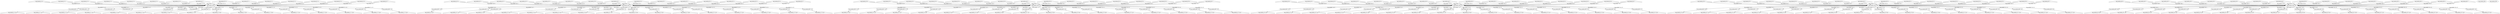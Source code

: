 digraph G {
	ranksep=.25;
	"top_module_a1~0" [shape=triangle];
	"top_module_a1~0" -> "top_module_MUL~0"[label="top_module^a1~0"];
	"top_module_MUL~0"
	"top_module_MUL~0" -> "top_module_BUF~1"[label="top_module^c1~0"];
	"top_module_BUF~1" [shape=box];
	"top_module_BUF~1" -> "top_module_c1~0_O";
	"top_module_c1~0_O" [shape=triangle];
	"top_module_MUL~0" -> "top_module_BUF~2"[label="top_module^c1~1"];
	"top_module_BUF~2" [shape=box];
	"top_module_BUF~2" -> "top_module_c1~1_O";
	"top_module_c1~1_O" [shape=triangle];
	"top_module_MUL~0" -> "top_module_BUF~3"[label="top_module^c1~2"];
	"top_module_BUF~3" [shape=box];
	"top_module_BUF~3" -> "top_module_c1~2_O";
	"top_module_c1~2_O" [shape=triangle];
	"top_module_MUL~0" -> "top_module_BUF~4"[label="top_module^c1~3"];
	"top_module_BUF~4" [shape=box];
	"top_module_BUF~4" -> "top_module_c1~3_O";
	"top_module_c1~3_O" [shape=triangle];
	"top_module_MUL~0" -> "top_module_BUF~5"[label="top_module^c1~4"];
	"top_module_BUF~5" [shape=box];
	"top_module_BUF~5" -> "top_module_c1~4_O";
	"top_module_c1~4_O" [shape=triangle];
	"top_module_MUL~0" -> "top_module_BUF~6"[label="top_module^c1~5"];
	"top_module_BUF~6" [shape=box];
	"top_module_BUF~6" -> "top_module_c1~5_O";
	"top_module_c1~5_O" [shape=triangle];
	"top_module_MUL~0" -> "top_module_BUF~7"[label="top_module^c1~6"];
	"top_module_BUF~7" [shape=box];
	"top_module_BUF~7" -> "top_module_c1~6_O";
	"top_module_c1~6_O" [shape=triangle];
	"top_module_MUL~0" -> "top_module_BUF~8"[label="top_module^c1~7"];
	"top_module_BUF~8" [shape=box];
	"top_module_BUF~8" -> "top_module_c1~7_O";
	"top_module_c1~7_O" [shape=triangle];
	"top_module_MUL~0" -> "top_module_BUF~9"[label="top_module^c1~8"];
	"top_module_BUF~9" [shape=box];
	"top_module_BUF~9" -> "top_module_c1~8_O";
	"top_module_c1~8_O" [shape=triangle];
	"top_module_MUL~0" -> "top_module_BUF~10"[label="top_module^c1~9"];
	"top_module_BUF~10" [shape=box];
	"top_module_BUF~10" -> "top_module_c1~9_O";
	"top_module_c1~9_O" [shape=triangle];
	"top_module_MUL~0" -> "top_module_BUF~11"[label="top_module^c1~10"];
	"top_module_BUF~11" [shape=box];
	"top_module_BUF~11" -> "top_module_c1~10_O";
	"top_module_c1~10_O" [shape=triangle];
	"top_module_MUL~0" -> "top_module_BUF~12"[label="top_module^c1~11"];
	"top_module_BUF~12" [shape=box];
	"top_module_BUF~12" -> "top_module_c1~11_O";
	"top_module_c1~11_O" [shape=triangle];
	"top_module_MUL~0" -> "top_module_BUF~13"[label="top_module^c1~12"];
	"top_module_BUF~13" [shape=box];
	"top_module_BUF~13" -> "top_module_c1~12_O";
	"top_module_c1~12_O" [shape=triangle];
	"top_module_MUL~0" -> "top_module_BUF~14"[label="top_module^c1~13"];
	"top_module_BUF~14" [shape=box];
	"top_module_BUF~14" -> "top_module_c1~13_O";
	"top_module_c1~13_O" [shape=triangle];
	"top_module_MUL~0" -> "top_module_BUF~15"[label="top_module^c1~14"];
	"top_module_BUF~15" [shape=box];
	"top_module_BUF~15" -> "top_module_c1~14_O";
	"top_module_c1~14_O" [shape=triangle];
	"top_module_MUL~0" -> "top_module_BUF~16"[label="top_module^c1~15"];
	"top_module_BUF~16" [shape=box];
	"top_module_BUF~16" -> "top_module_c1~15_O";
	"top_module_c1~15_O" [shape=triangle];
	"top_module_a1~1" [shape=triangle];
	"top_module_a1~1" -> "top_module_MUL~0"[label="top_module^a1~1"];
	"top_module_a1~2" [shape=triangle];
	"top_module_a1~2" -> "top_module_MUL~0"[label="top_module^a1~2"];
	"top_module_a1~3" [shape=triangle];
	"top_module_a1~3" -> "top_module_MUL~0"[label="top_module^a1~3"];
	"top_module_a1~4" [shape=triangle];
	"top_module_a1~4" -> "top_module_MUL~0"[label="top_module^a1~4"];
	"top_module_a1~5" [shape=triangle];
	"top_module_a1~5" -> "top_module_MUL~0"[label="top_module^a1~5"];
	"top_module_a1~6" [shape=triangle];
	"top_module_a1~6" -> "top_module_MUL~0"[label="top_module^a1~6"];
	"top_module_a1~7" [shape=triangle];
	"top_module_a1~7" -> "top_module_MUL~0"[label="top_module^a1~7"];
	"top_module_a2~0" [shape=triangle];
	"top_module_a2~0" -> "top_module_MUL~17"[label="top_module^a2~0"];
	"top_module_MUL~17"
	"top_module_MUL~17" -> "top_module_BUF~18"[label="top_module^c2~0"];
	"top_module_BUF~18" [shape=box];
	"top_module_BUF~18" -> "top_module_c2~0_O";
	"top_module_c2~0_O" [shape=triangle];
	"top_module_MUL~17" -> "top_module_BUF~19"[label="top_module^c2~1"];
	"top_module_BUF~19" [shape=box];
	"top_module_BUF~19" -> "top_module_c2~1_O";
	"top_module_c2~1_O" [shape=triangle];
	"top_module_MUL~17" -> "top_module_BUF~20"[label="top_module^c2~2"];
	"top_module_BUF~20" [shape=box];
	"top_module_BUF~20" -> "top_module_c2~2_O";
	"top_module_c2~2_O" [shape=triangle];
	"top_module_MUL~17" -> "top_module_BUF~21"[label="top_module^c2~3"];
	"top_module_BUF~21" [shape=box];
	"top_module_BUF~21" -> "top_module_c2~3_O";
	"top_module_c2~3_O" [shape=triangle];
	"top_module_MUL~17" -> "top_module_BUF~22"[label="top_module^c2~4"];
	"top_module_BUF~22" [shape=box];
	"top_module_BUF~22" -> "top_module_c2~4_O";
	"top_module_c2~4_O" [shape=triangle];
	"top_module_MUL~17" -> "top_module_BUF~23"[label="top_module^c2~5"];
	"top_module_BUF~23" [shape=box];
	"top_module_BUF~23" -> "top_module_c2~5_O";
	"top_module_c2~5_O" [shape=triangle];
	"top_module_MUL~17" -> "top_module_BUF~24"[label="top_module^c2~6"];
	"top_module_BUF~24" [shape=box];
	"top_module_BUF~24" -> "top_module_c2~6_O";
	"top_module_c2~6_O" [shape=triangle];
	"top_module_MUL~17" -> "top_module_BUF~25"[label="top_module^c2~7"];
	"top_module_BUF~25" [shape=box];
	"top_module_BUF~25" -> "top_module_c2~7_O";
	"top_module_c2~7_O" [shape=triangle];
	"top_module_MUL~17" -> "top_module_BUF~26"[label="top_module^c2~8"];
	"top_module_BUF~26" [shape=box];
	"top_module_BUF~26" -> "top_module_c2~8_O";
	"top_module_c2~8_O" [shape=triangle];
	"top_module_MUL~17" -> "top_module_BUF~27"[label="top_module^c2~9"];
	"top_module_BUF~27" [shape=box];
	"top_module_BUF~27" -> "top_module_c2~9_O";
	"top_module_c2~9_O" [shape=triangle];
	"top_module_MUL~17" -> "top_module_BUF~28"[label="top_module^c2~10"];
	"top_module_BUF~28" [shape=box];
	"top_module_BUF~28" -> "top_module_c2~10_O";
	"top_module_c2~10_O" [shape=triangle];
	"top_module_MUL~17" -> "top_module_BUF~29"[label="top_module^c2~11"];
	"top_module_BUF~29" [shape=box];
	"top_module_BUF~29" -> "top_module_c2~11_O";
	"top_module_c2~11_O" [shape=triangle];
	"top_module_MUL~17" -> "top_module_BUF~30"[label="top_module^c2~12"];
	"top_module_BUF~30" [shape=box];
	"top_module_BUF~30" -> "top_module_c2~12_O";
	"top_module_c2~12_O" [shape=triangle];
	"top_module_MUL~17" -> "top_module_BUF~31"[label="top_module^c2~13"];
	"top_module_BUF~31" [shape=box];
	"top_module_BUF~31" -> "top_module_c2~13_O";
	"top_module_c2~13_O" [shape=triangle];
	"top_module_MUL~17" -> "top_module_BUF~32"[label="top_module^c2~14"];
	"top_module_BUF~32" [shape=box];
	"top_module_BUF~32" -> "top_module_c2~14_O";
	"top_module_c2~14_O" [shape=triangle];
	"top_module_MUL~17" -> "top_module_BUF~33"[label="top_module^c2~15"];
	"top_module_BUF~33" [shape=box];
	"top_module_BUF~33" -> "top_module_c2~15_O";
	"top_module_c2~15_O" [shape=triangle];
	"top_module_a2~1" [shape=triangle];
	"top_module_a2~1" -> "top_module_MUL~17"[label="top_module^a2~1"];
	"top_module_a2~2" [shape=triangle];
	"top_module_a2~2" -> "top_module_MUL~17"[label="top_module^a2~2"];
	"top_module_a2~3" [shape=triangle];
	"top_module_a2~3" -> "top_module_MUL~17"[label="top_module^a2~3"];
	"top_module_a2~4" [shape=triangle];
	"top_module_a2~4" -> "top_module_MUL~17"[label="top_module^a2~4"];
	"top_module_a2~5" [shape=triangle];
	"top_module_a2~5" -> "top_module_MUL~17"[label="top_module^a2~5"];
	"top_module_a2~6" [shape=triangle];
	"top_module_a2~6" -> "top_module_MUL~17"[label="top_module^a2~6"];
	"top_module_a2~7" [shape=triangle];
	"top_module_a2~7" -> "top_module_MUL~17"[label="top_module^a2~7"];
	"top_module_a3~0" [shape=triangle];
	"top_module_a3~0" -> "top_module_MUL~34"[label="top_module^a3~0"];
	"top_module_MUL~34"
	"top_module_MUL~34" -> "top_module_BUF~35"[label="top_module^c3~0"];
	"top_module_BUF~35" [shape=box];
	"top_module_BUF~35" -> "top_module_c3~0_O";
	"top_module_c3~0_O" [shape=triangle];
	"top_module_MUL~34" -> "top_module_BUF~36"[label="top_module^c3~1"];
	"top_module_BUF~36" [shape=box];
	"top_module_BUF~36" -> "top_module_c3~1_O";
	"top_module_c3~1_O" [shape=triangle];
	"top_module_MUL~34" -> "top_module_BUF~37"[label="top_module^c3~2"];
	"top_module_BUF~37" [shape=box];
	"top_module_BUF~37" -> "top_module_c3~2_O";
	"top_module_c3~2_O" [shape=triangle];
	"top_module_MUL~34" -> "top_module_BUF~38"[label="top_module^c3~3"];
	"top_module_BUF~38" [shape=box];
	"top_module_BUF~38" -> "top_module_c3~3_O";
	"top_module_c3~3_O" [shape=triangle];
	"top_module_MUL~34" -> "top_module_BUF~39"[label="top_module^c3~4"];
	"top_module_BUF~39" [shape=box];
	"top_module_BUF~39" -> "top_module_c3~4_O";
	"top_module_c3~4_O" [shape=triangle];
	"top_module_MUL~34" -> "top_module_BUF~40"[label="top_module^c3~5"];
	"top_module_BUF~40" [shape=box];
	"top_module_BUF~40" -> "top_module_c3~5_O";
	"top_module_c3~5_O" [shape=triangle];
	"top_module_MUL~34" -> "top_module_BUF~41"[label="top_module^c3~6"];
	"top_module_BUF~41" [shape=box];
	"top_module_BUF~41" -> "top_module_c3~6_O";
	"top_module_c3~6_O" [shape=triangle];
	"top_module_MUL~34" -> "top_module_BUF~42"[label="top_module^c3~7"];
	"top_module_BUF~42" [shape=box];
	"top_module_BUF~42" -> "top_module_c3~7_O";
	"top_module_c3~7_O" [shape=triangle];
	"top_module_MUL~34" -> "top_module_BUF~43"[label="top_module^c3~8"];
	"top_module_BUF~43" [shape=box];
	"top_module_BUF~43" -> "top_module_c3~8_O";
	"top_module_c3~8_O" [shape=triangle];
	"top_module_MUL~34" -> "top_module_BUF~44"[label="top_module^c3~9"];
	"top_module_BUF~44" [shape=box];
	"top_module_BUF~44" -> "top_module_c3~9_O";
	"top_module_c3~9_O" [shape=triangle];
	"top_module_MUL~34" -> "top_module_BUF~45"[label="top_module^c3~10"];
	"top_module_BUF~45" [shape=box];
	"top_module_BUF~45" -> "top_module_c3~10_O";
	"top_module_c3~10_O" [shape=triangle];
	"top_module_MUL~34" -> "top_module_BUF~46"[label="top_module^c3~11"];
	"top_module_BUF~46" [shape=box];
	"top_module_BUF~46" -> "top_module_c3~11_O";
	"top_module_c3~11_O" [shape=triangle];
	"top_module_MUL~34" -> "top_module_BUF~47"[label="top_module^c3~12"];
	"top_module_BUF~47" [shape=box];
	"top_module_BUF~47" -> "top_module_c3~12_O";
	"top_module_c3~12_O" [shape=triangle];
	"top_module_MUL~34" -> "top_module_BUF~48"[label="top_module^c3~13"];
	"top_module_BUF~48" [shape=box];
	"top_module_BUF~48" -> "top_module_c3~13_O";
	"top_module_c3~13_O" [shape=triangle];
	"top_module_MUL~34" -> "top_module_BUF~49"[label="top_module^c3~14"];
	"top_module_BUF~49" [shape=box];
	"top_module_BUF~49" -> "top_module_c3~14_O";
	"top_module_c3~14_O" [shape=triangle];
	"top_module_MUL~34" -> "top_module_BUF~50"[label="top_module^c3~15"];
	"top_module_BUF~50" [shape=box];
	"top_module_BUF~50" -> "top_module_c3~15_O";
	"top_module_c3~15_O" [shape=triangle];
	"top_module_a3~1" [shape=triangle];
	"top_module_a3~1" -> "top_module_MUL~34"[label="top_module^a3~1"];
	"top_module_a3~2" [shape=triangle];
	"top_module_a3~2" -> "top_module_MUL~34"[label="top_module^a3~2"];
	"top_module_a3~3" [shape=triangle];
	"top_module_a3~3" -> "top_module_MUL~34"[label="top_module^a3~3"];
	"top_module_a3~4" [shape=triangle];
	"top_module_a3~4" -> "top_module_MUL~34"[label="top_module^a3~4"];
	"top_module_a3~5" [shape=triangle];
	"top_module_a3~5" -> "top_module_MUL~34"[label="top_module^a3~5"];
	"top_module_a3~6" [shape=triangle];
	"top_module_a3~6" -> "top_module_MUL~34"[label="top_module^a3~6"];
	"top_module_a3~7" [shape=triangle];
	"top_module_a3~7" -> "top_module_MUL~34"[label="top_module^a3~7"];
	"top_module_a4~0" [shape=triangle];
	"top_module_a4~0" -> "top_module_MUL~51"[label="top_module^a4~0"];
	"top_module_MUL~51"
	"top_module_MUL~51" -> "top_module_BUF~52"[label="top_module^c4~0"];
	"top_module_BUF~52" [shape=box];
	"top_module_BUF~52" -> "top_module_c4~0_O";
	"top_module_c4~0_O" [shape=triangle];
	"top_module_MUL~51" -> "top_module_BUF~53"[label="top_module^c4~1"];
	"top_module_BUF~53" [shape=box];
	"top_module_BUF~53" -> "top_module_c4~1_O";
	"top_module_c4~1_O" [shape=triangle];
	"top_module_MUL~51" -> "top_module_BUF~54"[label="top_module^c4~2"];
	"top_module_BUF~54" [shape=box];
	"top_module_BUF~54" -> "top_module_c4~2_O";
	"top_module_c4~2_O" [shape=triangle];
	"top_module_MUL~51" -> "top_module_BUF~55"[label="top_module^c4~3"];
	"top_module_BUF~55" [shape=box];
	"top_module_BUF~55" -> "top_module_c4~3_O";
	"top_module_c4~3_O" [shape=triangle];
	"top_module_MUL~51" -> "top_module_BUF~56"[label="top_module^c4~4"];
	"top_module_BUF~56" [shape=box];
	"top_module_BUF~56" -> "top_module_c4~4_O";
	"top_module_c4~4_O" [shape=triangle];
	"top_module_MUL~51" -> "top_module_BUF~57"[label="top_module^c4~5"];
	"top_module_BUF~57" [shape=box];
	"top_module_BUF~57" -> "top_module_c4~5_O";
	"top_module_c4~5_O" [shape=triangle];
	"top_module_MUL~51" -> "top_module_BUF~58"[label="top_module^c4~6"];
	"top_module_BUF~58" [shape=box];
	"top_module_BUF~58" -> "top_module_c4~6_O";
	"top_module_c4~6_O" [shape=triangle];
	"top_module_MUL~51" -> "top_module_BUF~59"[label="top_module^c4~7"];
	"top_module_BUF~59" [shape=box];
	"top_module_BUF~59" -> "top_module_c4~7_O";
	"top_module_c4~7_O" [shape=triangle];
	"top_module_MUL~51" -> "top_module_BUF~60"[label="top_module^c4~8"];
	"top_module_BUF~60" [shape=box];
	"top_module_BUF~60" -> "top_module_c4~8_O";
	"top_module_c4~8_O" [shape=triangle];
	"top_module_MUL~51" -> "top_module_BUF~61"[label="top_module^c4~9"];
	"top_module_BUF~61" [shape=box];
	"top_module_BUF~61" -> "top_module_c4~9_O";
	"top_module_c4~9_O" [shape=triangle];
	"top_module_MUL~51" -> "top_module_BUF~62"[label="top_module^c4~10"];
	"top_module_BUF~62" [shape=box];
	"top_module_BUF~62" -> "top_module_c4~10_O";
	"top_module_c4~10_O" [shape=triangle];
	"top_module_MUL~51" -> "top_module_BUF~63"[label="top_module^c4~11"];
	"top_module_BUF~63" [shape=box];
	"top_module_BUF~63" -> "top_module_c4~11_O";
	"top_module_c4~11_O" [shape=triangle];
	"top_module_MUL~51" -> "top_module_BUF~64"[label="top_module^c4~12"];
	"top_module_BUF~64" [shape=box];
	"top_module_BUF~64" -> "top_module_c4~12_O";
	"top_module_c4~12_O" [shape=triangle];
	"top_module_MUL~51" -> "top_module_BUF~65"[label="top_module^c4~13"];
	"top_module_BUF~65" [shape=box];
	"top_module_BUF~65" -> "top_module_c4~13_O";
	"top_module_c4~13_O" [shape=triangle];
	"top_module_MUL~51" -> "top_module_BUF~66"[label="top_module^c4~14"];
	"top_module_BUF~66" [shape=box];
	"top_module_BUF~66" -> "top_module_c4~14_O";
	"top_module_c4~14_O" [shape=triangle];
	"top_module_MUL~51" -> "top_module_BUF~67"[label="top_module^c4~15"];
	"top_module_BUF~67" [shape=box];
	"top_module_BUF~67" -> "top_module_c4~15_O";
	"top_module_c4~15_O" [shape=triangle];
	"top_module_a4~1" [shape=triangle];
	"top_module_a4~1" -> "top_module_MUL~51"[label="top_module^a4~1"];
	"top_module_a4~2" [shape=triangle];
	"top_module_a4~2" -> "top_module_MUL~51"[label="top_module^a4~2"];
	"top_module_a4~3" [shape=triangle];
	"top_module_a4~3" -> "top_module_MUL~51"[label="top_module^a4~3"];
	"top_module_a4~4" [shape=triangle];
	"top_module_a4~4" -> "top_module_MUL~51"[label="top_module^a4~4"];
	"top_module_a4~5" [shape=triangle];
	"top_module_a4~5" -> "top_module_MUL~51"[label="top_module^a4~5"];
	"top_module_a4~6" [shape=triangle];
	"top_module_a4~6" -> "top_module_MUL~51"[label="top_module^a4~6"];
	"top_module_a4~7" [shape=triangle];
	"top_module_a4~7" -> "top_module_MUL~51"[label="top_module^a4~7"];
	"top_module_a5~0" [shape=triangle];
	"top_module_a5~0" -> "top_module_MUL~68"[label="top_module^a5~0"];
	"top_module_MUL~68"
	"top_module_MUL~68" -> "top_module_BUF~69"[label="top_module^c5~0"];
	"top_module_BUF~69" [shape=box];
	"top_module_BUF~69" -> "top_module_c5~0_O";
	"top_module_c5~0_O" [shape=triangle];
	"top_module_MUL~68" -> "top_module_BUF~70"[label="top_module^c5~1"];
	"top_module_BUF~70" [shape=box];
	"top_module_BUF~70" -> "top_module_c5~1_O";
	"top_module_c5~1_O" [shape=triangle];
	"top_module_MUL~68" -> "top_module_BUF~71"[label="top_module^c5~2"];
	"top_module_BUF~71" [shape=box];
	"top_module_BUF~71" -> "top_module_c5~2_O";
	"top_module_c5~2_O" [shape=triangle];
	"top_module_MUL~68" -> "top_module_BUF~72"[label="top_module^c5~3"];
	"top_module_BUF~72" [shape=box];
	"top_module_BUF~72" -> "top_module_c5~3_O";
	"top_module_c5~3_O" [shape=triangle];
	"top_module_MUL~68" -> "top_module_BUF~73"[label="top_module^c5~4"];
	"top_module_BUF~73" [shape=box];
	"top_module_BUF~73" -> "top_module_c5~4_O";
	"top_module_c5~4_O" [shape=triangle];
	"top_module_MUL~68" -> "top_module_BUF~74"[label="top_module^c5~5"];
	"top_module_BUF~74" [shape=box];
	"top_module_BUF~74" -> "top_module_c5~5_O";
	"top_module_c5~5_O" [shape=triangle];
	"top_module_MUL~68" -> "top_module_BUF~75"[label="top_module^c5~6"];
	"top_module_BUF~75" [shape=box];
	"top_module_BUF~75" -> "top_module_c5~6_O";
	"top_module_c5~6_O" [shape=triangle];
	"top_module_MUL~68" -> "top_module_BUF~76"[label="top_module^c5~7"];
	"top_module_BUF~76" [shape=box];
	"top_module_BUF~76" -> "top_module_c5~7_O";
	"top_module_c5~7_O" [shape=triangle];
	"top_module_MUL~68" -> "top_module_BUF~77"[label="top_module^c5~8"];
	"top_module_BUF~77" [shape=box];
	"top_module_BUF~77" -> "top_module_c5~8_O";
	"top_module_c5~8_O" [shape=triangle];
	"top_module_MUL~68" -> "top_module_BUF~78"[label="top_module^c5~9"];
	"top_module_BUF~78" [shape=box];
	"top_module_BUF~78" -> "top_module_c5~9_O";
	"top_module_c5~9_O" [shape=triangle];
	"top_module_MUL~68" -> "top_module_BUF~79"[label="top_module^c5~10"];
	"top_module_BUF~79" [shape=box];
	"top_module_BUF~79" -> "top_module_c5~10_O";
	"top_module_c5~10_O" [shape=triangle];
	"top_module_MUL~68" -> "top_module_BUF~80"[label="top_module^c5~11"];
	"top_module_BUF~80" [shape=box];
	"top_module_BUF~80" -> "top_module_c5~11_O";
	"top_module_c5~11_O" [shape=triangle];
	"top_module_MUL~68" -> "top_module_BUF~81"[label="top_module^c5~12"];
	"top_module_BUF~81" [shape=box];
	"top_module_BUF~81" -> "top_module_c5~12_O";
	"top_module_c5~12_O" [shape=triangle];
	"top_module_MUL~68" -> "top_module_BUF~82"[label="top_module^c5~13"];
	"top_module_BUF~82" [shape=box];
	"top_module_BUF~82" -> "top_module_c5~13_O";
	"top_module_c5~13_O" [shape=triangle];
	"top_module_MUL~68" -> "top_module_BUF~83"[label="top_module^c5~14"];
	"top_module_BUF~83" [shape=box];
	"top_module_BUF~83" -> "top_module_c5~14_O";
	"top_module_c5~14_O" [shape=triangle];
	"top_module_MUL~68" -> "top_module_BUF~84"[label="top_module^c5~15"];
	"top_module_BUF~84" [shape=box];
	"top_module_BUF~84" -> "top_module_c5~15_O";
	"top_module_c5~15_O" [shape=triangle];
	"top_module_a5~1" [shape=triangle];
	"top_module_a5~1" -> "top_module_MUL~68"[label="top_module^a5~1"];
	"top_module_a5~2" [shape=triangle];
	"top_module_a5~2" -> "top_module_MUL~68"[label="top_module^a5~2"];
	"top_module_a5~3" [shape=triangle];
	"top_module_a5~3" -> "top_module_MUL~68"[label="top_module^a5~3"];
	"top_module_a5~4" [shape=triangle];
	"top_module_a5~4" -> "top_module_MUL~68"[label="top_module^a5~4"];
	"top_module_a5~5" [shape=triangle];
	"top_module_a5~5" -> "top_module_MUL~68"[label="top_module^a5~5"];
	"top_module_a5~6" [shape=triangle];
	"top_module_a5~6" -> "top_module_MUL~68"[label="top_module^a5~6"];
	"top_module_a5~7" [shape=triangle];
	"top_module_a5~7" -> "top_module_MUL~68"[label="top_module^a5~7"];
	"top_module_b1~0" [shape=triangle];
	"top_module_b1~0" -> "top_module_MUL~0"[label="top_module^b1~0"];
	"top_module_b1~1" [shape=triangle];
	"top_module_b1~1" -> "top_module_MUL~0"[label="top_module^b1~1"];
	"top_module_b1~2" [shape=triangle];
	"top_module_b1~2" -> "top_module_MUL~0"[label="top_module^b1~2"];
	"top_module_b1~3" [shape=triangle];
	"top_module_b1~3" -> "top_module_MUL~0"[label="top_module^b1~3"];
	"top_module_b1~4" [shape=triangle];
	"top_module_b1~4" -> "top_module_MUL~0"[label="top_module^b1~4"];
	"top_module_b1~5" [shape=triangle];
	"top_module_b1~5" -> "top_module_MUL~0"[label="top_module^b1~5"];
	"top_module_b1~6" [shape=triangle];
	"top_module_b1~6" -> "top_module_MUL~0"[label="top_module^b1~6"];
	"top_module_b1~7" [shape=triangle];
	"top_module_b1~7" -> "top_module_MUL~0"[label="top_module^b1~7"];
	"top_module_b2~0" [shape=triangle];
	"top_module_b2~0" -> "top_module_MUL~17"[label="top_module^b2~0"];
	"top_module_b2~1" [shape=triangle];
	"top_module_b2~1" -> "top_module_MUL~17"[label="top_module^b2~1"];
	"top_module_b2~2" [shape=triangle];
	"top_module_b2~2" -> "top_module_MUL~17"[label="top_module^b2~2"];
	"top_module_b2~3" [shape=triangle];
	"top_module_b2~3" -> "top_module_MUL~17"[label="top_module^b2~3"];
	"top_module_b2~4" [shape=triangle];
	"top_module_b2~4" -> "top_module_MUL~17"[label="top_module^b2~4"];
	"top_module_b2~5" [shape=triangle];
	"top_module_b2~5" -> "top_module_MUL~17"[label="top_module^b2~5"];
	"top_module_b2~6" [shape=triangle];
	"top_module_b2~6" -> "top_module_MUL~17"[label="top_module^b2~6"];
	"top_module_b2~7" [shape=triangle];
	"top_module_b2~7" -> "top_module_MUL~17"[label="top_module^b2~7"];
	"top_module_b3~0" [shape=triangle];
	"top_module_b3~0" -> "top_module_MUL~34"[label="top_module^b3~0"];
	"top_module_b3~1" [shape=triangle];
	"top_module_b3~1" -> "top_module_MUL~34"[label="top_module^b3~1"];
	"top_module_b3~2" [shape=triangle];
	"top_module_b3~2" -> "top_module_MUL~34"[label="top_module^b3~2"];
	"top_module_b3~3" [shape=triangle];
	"top_module_b3~3" -> "top_module_MUL~34"[label="top_module^b3~3"];
	"top_module_b3~4" [shape=triangle];
	"top_module_b3~4" -> "top_module_MUL~34"[label="top_module^b3~4"];
	"top_module_b3~5" [shape=triangle];
	"top_module_b3~5" -> "top_module_MUL~34"[label="top_module^b3~5"];
	"top_module_b3~6" [shape=triangle];
	"top_module_b3~6" -> "top_module_MUL~34"[label="top_module^b3~6"];
	"top_module_b3~7" [shape=triangle];
	"top_module_b3~7" -> "top_module_MUL~34"[label="top_module^b3~7"];
	"top_module_b4~0" [shape=triangle];
	"top_module_b4~0" -> "top_module_MUL~51"[label="top_module^b4~0"];
	"top_module_b4~1" [shape=triangle];
	"top_module_b4~1" -> "top_module_MUL~51"[label="top_module^b4~1"];
	"top_module_b4~2" [shape=triangle];
	"top_module_b4~2" -> "top_module_MUL~51"[label="top_module^b4~2"];
	"top_module_b4~3" [shape=triangle];
	"top_module_b4~3" -> "top_module_MUL~51"[label="top_module^b4~3"];
	"top_module_b4~4" [shape=triangle];
	"top_module_b4~4" -> "top_module_MUL~51"[label="top_module^b4~4"];
	"top_module_b4~5" [shape=triangle];
	"top_module_b4~5" -> "top_module_MUL~51"[label="top_module^b4~5"];
	"top_module_b4~6" [shape=triangle];
	"top_module_b4~6" -> "top_module_MUL~51"[label="top_module^b4~6"];
	"top_module_b4~7" [shape=triangle];
	"top_module_b4~7" -> "top_module_MUL~51"[label="top_module^b4~7"];
	"top_module_b5~0" [shape=triangle];
	"top_module_b5~0" -> "top_module_MUL~68"[label="top_module^b5~0"];
	"top_module_b5~1" [shape=triangle];
	"top_module_b5~1" -> "top_module_MUL~68"[label="top_module^b5~1"];
	"top_module_b5~2" [shape=triangle];
	"top_module_b5~2" -> "top_module_MUL~68"[label="top_module^b5~2"];
	"top_module_b5~3" [shape=triangle];
	"top_module_b5~3" -> "top_module_MUL~68"[label="top_module^b5~3"];
	"top_module_b5~4" [shape=triangle];
	"top_module_b5~4" -> "top_module_MUL~68"[label="top_module^b5~4"];
	"top_module_b5~5" [shape=triangle];
	"top_module_b5~5" -> "top_module_MUL~68"[label="top_module^b5~5"];
	"top_module_b5~6" [shape=triangle];
	"top_module_b5~6" -> "top_module_MUL~68"[label="top_module^b5~6"];
	"top_module_b5~7" [shape=triangle];
	"top_module_b5~7" -> "top_module_MUL~68"[label="top_module^b5~7"];
	"top_module_a6~0" [shape=triangle];
	"top_module_a6~0" -> "top_module_MUL~85"[label="top_module^a6~0"];
	"top_module_MUL~85"
	"top_module_MUL~85" -> "top_module_BUF~86"[label="top_module^c6~0"];
	"top_module_BUF~86" [shape=box];
	"top_module_BUF~86" -> "top_module_c6~0_O";
	"top_module_c6~0_O" [shape=triangle];
	"top_module_MUL~85" -> "top_module_BUF~87"[label="top_module^c6~1"];
	"top_module_BUF~87" [shape=box];
	"top_module_BUF~87" -> "top_module_c6~1_O";
	"top_module_c6~1_O" [shape=triangle];
	"top_module_MUL~85" -> "top_module_BUF~88"[label="top_module^c6~2"];
	"top_module_BUF~88" [shape=box];
	"top_module_BUF~88" -> "top_module_c6~2_O";
	"top_module_c6~2_O" [shape=triangle];
	"top_module_MUL~85" -> "top_module_BUF~89"[label="top_module^c6~3"];
	"top_module_BUF~89" [shape=box];
	"top_module_BUF~89" -> "top_module_c6~3_O";
	"top_module_c6~3_O" [shape=triangle];
	"top_module_MUL~85" -> "top_module_BUF~90"[label="top_module^c6~4"];
	"top_module_BUF~90" [shape=box];
	"top_module_BUF~90" -> "top_module_c6~4_O";
	"top_module_c6~4_O" [shape=triangle];
	"top_module_MUL~85" -> "top_module_BUF~91"[label="top_module^c6~5"];
	"top_module_BUF~91" [shape=box];
	"top_module_BUF~91" -> "top_module_c6~5_O";
	"top_module_c6~5_O" [shape=triangle];
	"top_module_MUL~85" -> "top_module_BUF~92"[label="top_module^c6~6"];
	"top_module_BUF~92" [shape=box];
	"top_module_BUF~92" -> "top_module_c6~6_O";
	"top_module_c6~6_O" [shape=triangle];
	"top_module_MUL~85" -> "top_module_BUF~93"[label="top_module^c6~7"];
	"top_module_BUF~93" [shape=box];
	"top_module_BUF~93" -> "top_module_c6~7_O";
	"top_module_c6~7_O" [shape=triangle];
	"top_module_MUL~85" -> "top_module_BUF~94"[label="top_module^c6~8"];
	"top_module_BUF~94" [shape=box];
	"top_module_BUF~94" -> "top_module_c6~8_O";
	"top_module_c6~8_O" [shape=triangle];
	"top_module_MUL~85" -> "top_module_BUF~95"[label="top_module^c6~9"];
	"top_module_BUF~95" [shape=box];
	"top_module_BUF~95" -> "top_module_c6~9_O";
	"top_module_c6~9_O" [shape=triangle];
	"top_module_MUL~85" -> "top_module_BUF~96"[label="top_module^c6~10"];
	"top_module_BUF~96" [shape=box];
	"top_module_BUF~96" -> "top_module_c6~10_O";
	"top_module_c6~10_O" [shape=triangle];
	"top_module_MUL~85" -> "top_module_BUF~97"[label="top_module^c6~11"];
	"top_module_BUF~97" [shape=box];
	"top_module_BUF~97" -> "top_module_c6~11_O";
	"top_module_c6~11_O" [shape=triangle];
	"top_module_MUL~85" -> "top_module_BUF~98"[label="top_module^c6~12"];
	"top_module_BUF~98" [shape=box];
	"top_module_BUF~98" -> "top_module_c6~12_O";
	"top_module_c6~12_O" [shape=triangle];
	"top_module_MUL~85" -> "top_module_BUF~99"[label="top_module^c6~13"];
	"top_module_BUF~99" [shape=box];
	"top_module_BUF~99" -> "top_module_c6~13_O";
	"top_module_c6~13_O" [shape=triangle];
	"top_module_MUL~85" -> "top_module_BUF~100"[label="top_module^c6~14"];
	"top_module_BUF~100" [shape=box];
	"top_module_BUF~100" -> "top_module_c6~14_O";
	"top_module_c6~14_O" [shape=triangle];
	"top_module_MUL~85" -> "top_module_BUF~101"[label="top_module^c6~15"];
	"top_module_BUF~101" [shape=box];
	"top_module_BUF~101" -> "top_module_c6~15_O";
	"top_module_c6~15_O" [shape=triangle];
	"top_module_a6~1" [shape=triangle];
	"top_module_a6~1" -> "top_module_MUL~85"[label="top_module^a6~1"];
	"top_module_a6~2" [shape=triangle];
	"top_module_a6~2" -> "top_module_MUL~85"[label="top_module^a6~2"];
	"top_module_a6~3" [shape=triangle];
	"top_module_a6~3" -> "top_module_MUL~85"[label="top_module^a6~3"];
	"top_module_a6~4" [shape=triangle];
	"top_module_a6~4" -> "top_module_MUL~85"[label="top_module^a6~4"];
	"top_module_a6~5" [shape=triangle];
	"top_module_a6~5" -> "top_module_MUL~85"[label="top_module^a6~5"];
	"top_module_a6~6" [shape=triangle];
	"top_module_a6~6" -> "top_module_MUL~85"[label="top_module^a6~6"];
	"top_module_a6~7" [shape=triangle];
	"top_module_a6~7" -> "top_module_MUL~85"[label="top_module^a6~7"];
	"top_module_b6~0" [shape=triangle];
	"top_module_b6~0" -> "top_module_MUL~85"[label="top_module^b6~0"];
	"top_module_b6~1" [shape=triangle];
	"top_module_b6~1" -> "top_module_MUL~85"[label="top_module^b6~1"];
	"top_module_b6~2" [shape=triangle];
	"top_module_b6~2" -> "top_module_MUL~85"[label="top_module^b6~2"];
	"top_module_b6~3" [shape=triangle];
	"top_module_b6~3" -> "top_module_MUL~85"[label="top_module^b6~3"];
	"top_module_b6~4" [shape=triangle];
	"top_module_b6~4" -> "top_module_MUL~85"[label="top_module^b6~4"];
	"top_module_b6~5" [shape=triangle];
	"top_module_b6~5" -> "top_module_MUL~85"[label="top_module^b6~5"];
	"top_module_b6~6" [shape=triangle];
	"top_module_b6~6" -> "top_module_MUL~85"[label="top_module^b6~6"];
	"top_module_b6~7" [shape=triangle];
	"top_module_b6~7" -> "top_module_MUL~85"[label="top_module^b6~7"];
	"top_module_ZGZ"
	"top_module_OVC"
}
